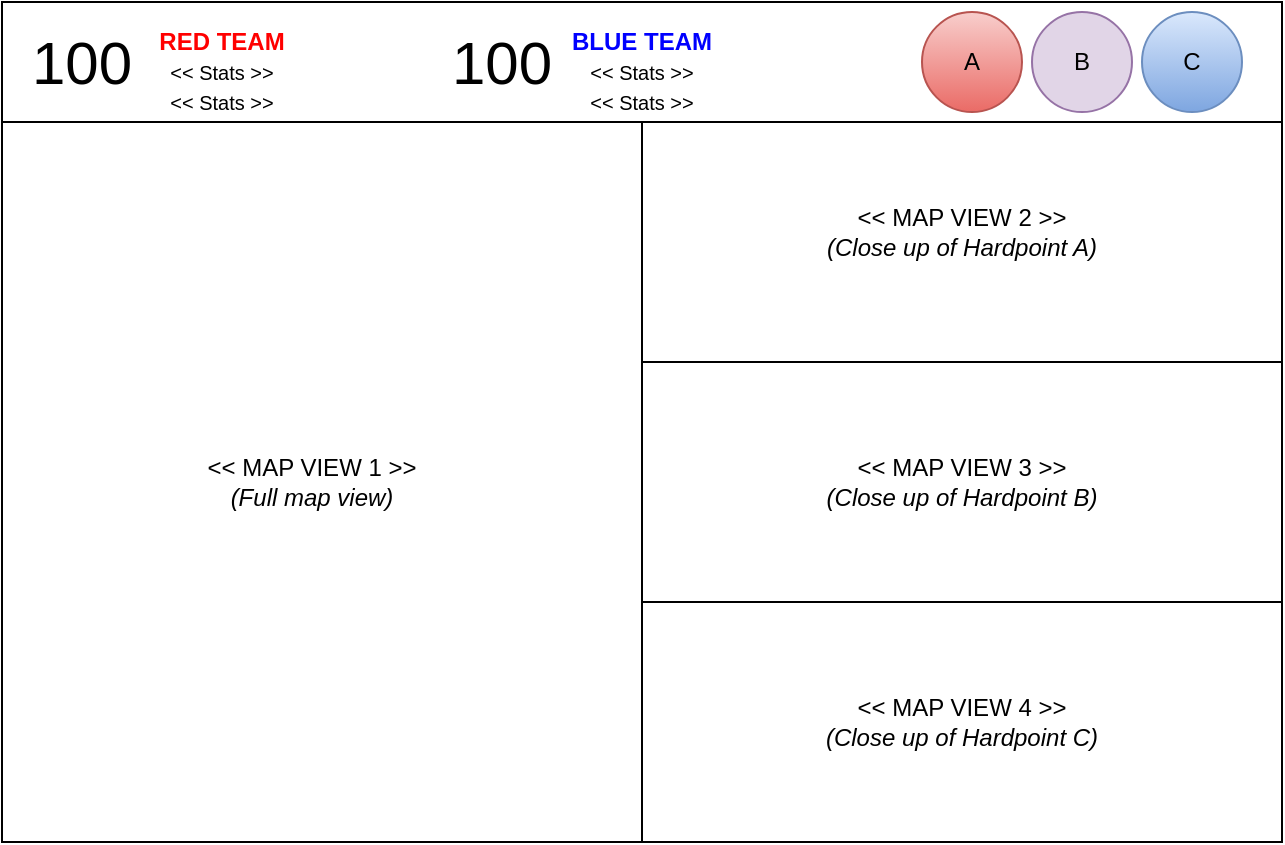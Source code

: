 <mxfile version="18.0.1" type="device"><diagram id="_aQyojFBGqJWhvI7DZRc" name="Page-1"><mxGraphModel dx="868" dy="553" grid="1" gridSize="10" guides="1" tooltips="1" connect="1" arrows="1" fold="1" page="1" pageScale="1" pageWidth="827" pageHeight="1169" math="0" shadow="0"><root><mxCell id="0"/><mxCell id="1" parent="0"/><mxCell id="3BGd1W5_mNyKayGa1nXM-2" value="" style="rounded=0;whiteSpace=wrap;html=1;" vertex="1" parent="1"><mxGeometry x="80" y="60" width="640" height="60" as="geometry"/></mxCell><mxCell id="3BGd1W5_mNyKayGa1nXM-3" value="" style="rounded=0;whiteSpace=wrap;html=1;" vertex="1" parent="1"><mxGeometry x="80" y="120" width="640" height="360" as="geometry"/></mxCell><mxCell id="3BGd1W5_mNyKayGa1nXM-4" value="" style="rounded=0;whiteSpace=wrap;html=1;" vertex="1" parent="1"><mxGeometry x="400" y="120" width="320" height="120" as="geometry"/></mxCell><mxCell id="3BGd1W5_mNyKayGa1nXM-5" value="" style="rounded=0;whiteSpace=wrap;html=1;" vertex="1" parent="1"><mxGeometry x="400" y="240" width="320" height="120" as="geometry"/></mxCell><mxCell id="3BGd1W5_mNyKayGa1nXM-6" value="" style="rounded=0;whiteSpace=wrap;html=1;" vertex="1" parent="1"><mxGeometry x="400" y="360" width="320" height="120" as="geometry"/></mxCell><mxCell id="3BGd1W5_mNyKayGa1nXM-7" value="A" style="ellipse;whiteSpace=wrap;html=1;aspect=fixed;fillColor=#f8cecc;strokeColor=#b85450;gradientColor=#ea6b66;" vertex="1" parent="1"><mxGeometry x="540" y="65" width="50" height="50" as="geometry"/></mxCell><mxCell id="3BGd1W5_mNyKayGa1nXM-8" value="B" style="ellipse;whiteSpace=wrap;html=1;aspect=fixed;fillColor=#e1d5e7;strokeColor=#9673a6;" vertex="1" parent="1"><mxGeometry x="595" y="65" width="50" height="50" as="geometry"/></mxCell><mxCell id="3BGd1W5_mNyKayGa1nXM-9" value="C" style="ellipse;whiteSpace=wrap;html=1;aspect=fixed;fillColor=#dae8fc;strokeColor=#6c8ebf;gradientColor=#7ea6e0;" vertex="1" parent="1"><mxGeometry x="650" y="65" width="50" height="50" as="geometry"/></mxCell><mxCell id="3BGd1W5_mNyKayGa1nXM-10" value="RED TEAM" style="text;html=1;strokeColor=none;fillColor=none;align=center;verticalAlign=middle;whiteSpace=wrap;rounded=0;fontColor=#FF0000;fontStyle=1" vertex="1" parent="1"><mxGeometry x="150" y="65" width="80" height="30" as="geometry"/></mxCell><mxCell id="3BGd1W5_mNyKayGa1nXM-11" value="BLUE TEAM" style="text;html=1;strokeColor=none;fillColor=none;align=center;verticalAlign=middle;whiteSpace=wrap;rounded=0;fontColor=#0000FF;fontStyle=1" vertex="1" parent="1"><mxGeometry x="360" y="65" width="80" height="30" as="geometry"/></mxCell><mxCell id="3BGd1W5_mNyKayGa1nXM-12" value="&amp;lt;&amp;lt; Stats &amp;gt;&amp;gt;" style="text;html=1;strokeColor=none;fillColor=none;align=center;verticalAlign=middle;whiteSpace=wrap;rounded=0;fontSize=10;" vertex="1" parent="1"><mxGeometry x="160" y="90" width="60" height="10" as="geometry"/></mxCell><mxCell id="3BGd1W5_mNyKayGa1nXM-13" value="&amp;lt;&amp;lt; Stats &amp;gt;&amp;gt;" style="text;html=1;strokeColor=none;fillColor=none;align=center;verticalAlign=middle;whiteSpace=wrap;rounded=0;fontSize=10;" vertex="1" parent="1"><mxGeometry x="160" y="105" width="60" height="10" as="geometry"/></mxCell><mxCell id="3BGd1W5_mNyKayGa1nXM-14" value="&amp;lt;&amp;lt; Stats &amp;gt;&amp;gt;" style="text;html=1;strokeColor=none;fillColor=none;align=center;verticalAlign=middle;whiteSpace=wrap;rounded=0;fontSize=10;" vertex="1" parent="1"><mxGeometry x="370" y="90" width="60" height="10" as="geometry"/></mxCell><mxCell id="3BGd1W5_mNyKayGa1nXM-15" value="&amp;lt;&amp;lt; Stats &amp;gt;&amp;gt;" style="text;html=1;strokeColor=none;fillColor=none;align=center;verticalAlign=middle;whiteSpace=wrap;rounded=0;fontSize=10;" vertex="1" parent="1"><mxGeometry x="370" y="105" width="60" height="10" as="geometry"/></mxCell><mxCell id="3BGd1W5_mNyKayGa1nXM-16" value="100" style="text;html=1;strokeColor=none;fillColor=none;align=center;verticalAlign=middle;whiteSpace=wrap;rounded=0;fontSize=30;" vertex="1" parent="1"><mxGeometry x="90" y="70" width="60" height="40" as="geometry"/></mxCell><mxCell id="3BGd1W5_mNyKayGa1nXM-17" value="100" style="text;html=1;strokeColor=none;fillColor=none;align=center;verticalAlign=middle;whiteSpace=wrap;rounded=0;fontSize=30;" vertex="1" parent="1"><mxGeometry x="300" y="70" width="60" height="40" as="geometry"/></mxCell><mxCell id="3BGd1W5_mNyKayGa1nXM-18" value="&amp;lt;&amp;lt; MAP VIEW 1 &amp;gt;&amp;gt; &lt;br&gt;&lt;i style=&quot;font-size: 12px;&quot;&gt;(Full map view)&lt;/i&gt;" style="text;html=1;strokeColor=none;fillColor=none;align=center;verticalAlign=middle;whiteSpace=wrap;rounded=0;fontSize=12;fontColor=#000000;" vertex="1" parent="1"><mxGeometry x="100" y="285" width="270" height="30" as="geometry"/></mxCell><mxCell id="3BGd1W5_mNyKayGa1nXM-19" value="&amp;lt;&amp;lt; MAP VIEW 2 &amp;gt;&amp;gt; &lt;br&gt;&lt;i&gt;(Close up of Hardpoint A)&lt;/i&gt;" style="text;html=1;strokeColor=none;fillColor=none;align=center;verticalAlign=middle;whiteSpace=wrap;rounded=0;fontSize=12;fontColor=#000000;" vertex="1" parent="1"><mxGeometry x="425" y="160" width="270" height="30" as="geometry"/></mxCell><mxCell id="3BGd1W5_mNyKayGa1nXM-20" value="&amp;lt;&amp;lt; MAP VIEW 3 &amp;gt;&amp;gt; &lt;br&gt;&lt;i&gt;(Close up of Hardpoint B)&lt;/i&gt;" style="text;html=1;strokeColor=none;fillColor=none;align=center;verticalAlign=middle;whiteSpace=wrap;rounded=0;fontSize=12;fontColor=#000000;" vertex="1" parent="1"><mxGeometry x="425" y="285" width="270" height="30" as="geometry"/></mxCell><mxCell id="3BGd1W5_mNyKayGa1nXM-21" value="&amp;lt;&amp;lt; MAP VIEW 4 &amp;gt;&amp;gt; &lt;br&gt;&lt;i&gt;(Close up of Hardpoint C)&lt;/i&gt;" style="text;html=1;strokeColor=none;fillColor=none;align=center;verticalAlign=middle;whiteSpace=wrap;rounded=0;fontSize=12;fontColor=#000000;" vertex="1" parent="1"><mxGeometry x="425" y="405" width="270" height="30" as="geometry"/></mxCell></root></mxGraphModel></diagram></mxfile>